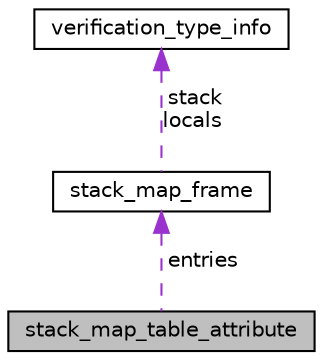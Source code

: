 digraph "stack_map_table_attribute"
{
 // LATEX_PDF_SIZE
  edge [fontname="Helvetica",fontsize="10",labelfontname="Helvetica",labelfontsize="10"];
  node [fontname="Helvetica",fontsize="10",shape=record];
  Node1 [label="stack_map_table_attribute",height=0.2,width=0.4,color="black", fillcolor="grey75", style="filled", fontcolor="black",tooltip="Estrutura de dados da tabela de atributos da stack map."];
  Node2 -> Node1 [dir="back",color="darkorchid3",fontsize="10",style="dashed",label=" entries" ,fontname="Helvetica"];
  Node2 [label="stack_map_frame",height=0.2,width=0.4,color="black", fillcolor="white", style="filled",URL="$structstack__map__frame.html",tooltip="Estrutura de dados que indica qual item da união está em uso."];
  Node3 -> Node2 [dir="back",color="darkorchid3",fontsize="10",style="dashed",label=" stack\nlocals" ,fontname="Helvetica"];
  Node3 [label="verification_type_info",height=0.2,width=0.4,color="black", fillcolor="white", style="filled",URL="$structverification__type__info.html",tooltip="Estrutura de dados especificando o tipo de um ou dois locais onde um local é uma variavel local ou um..."];
}
